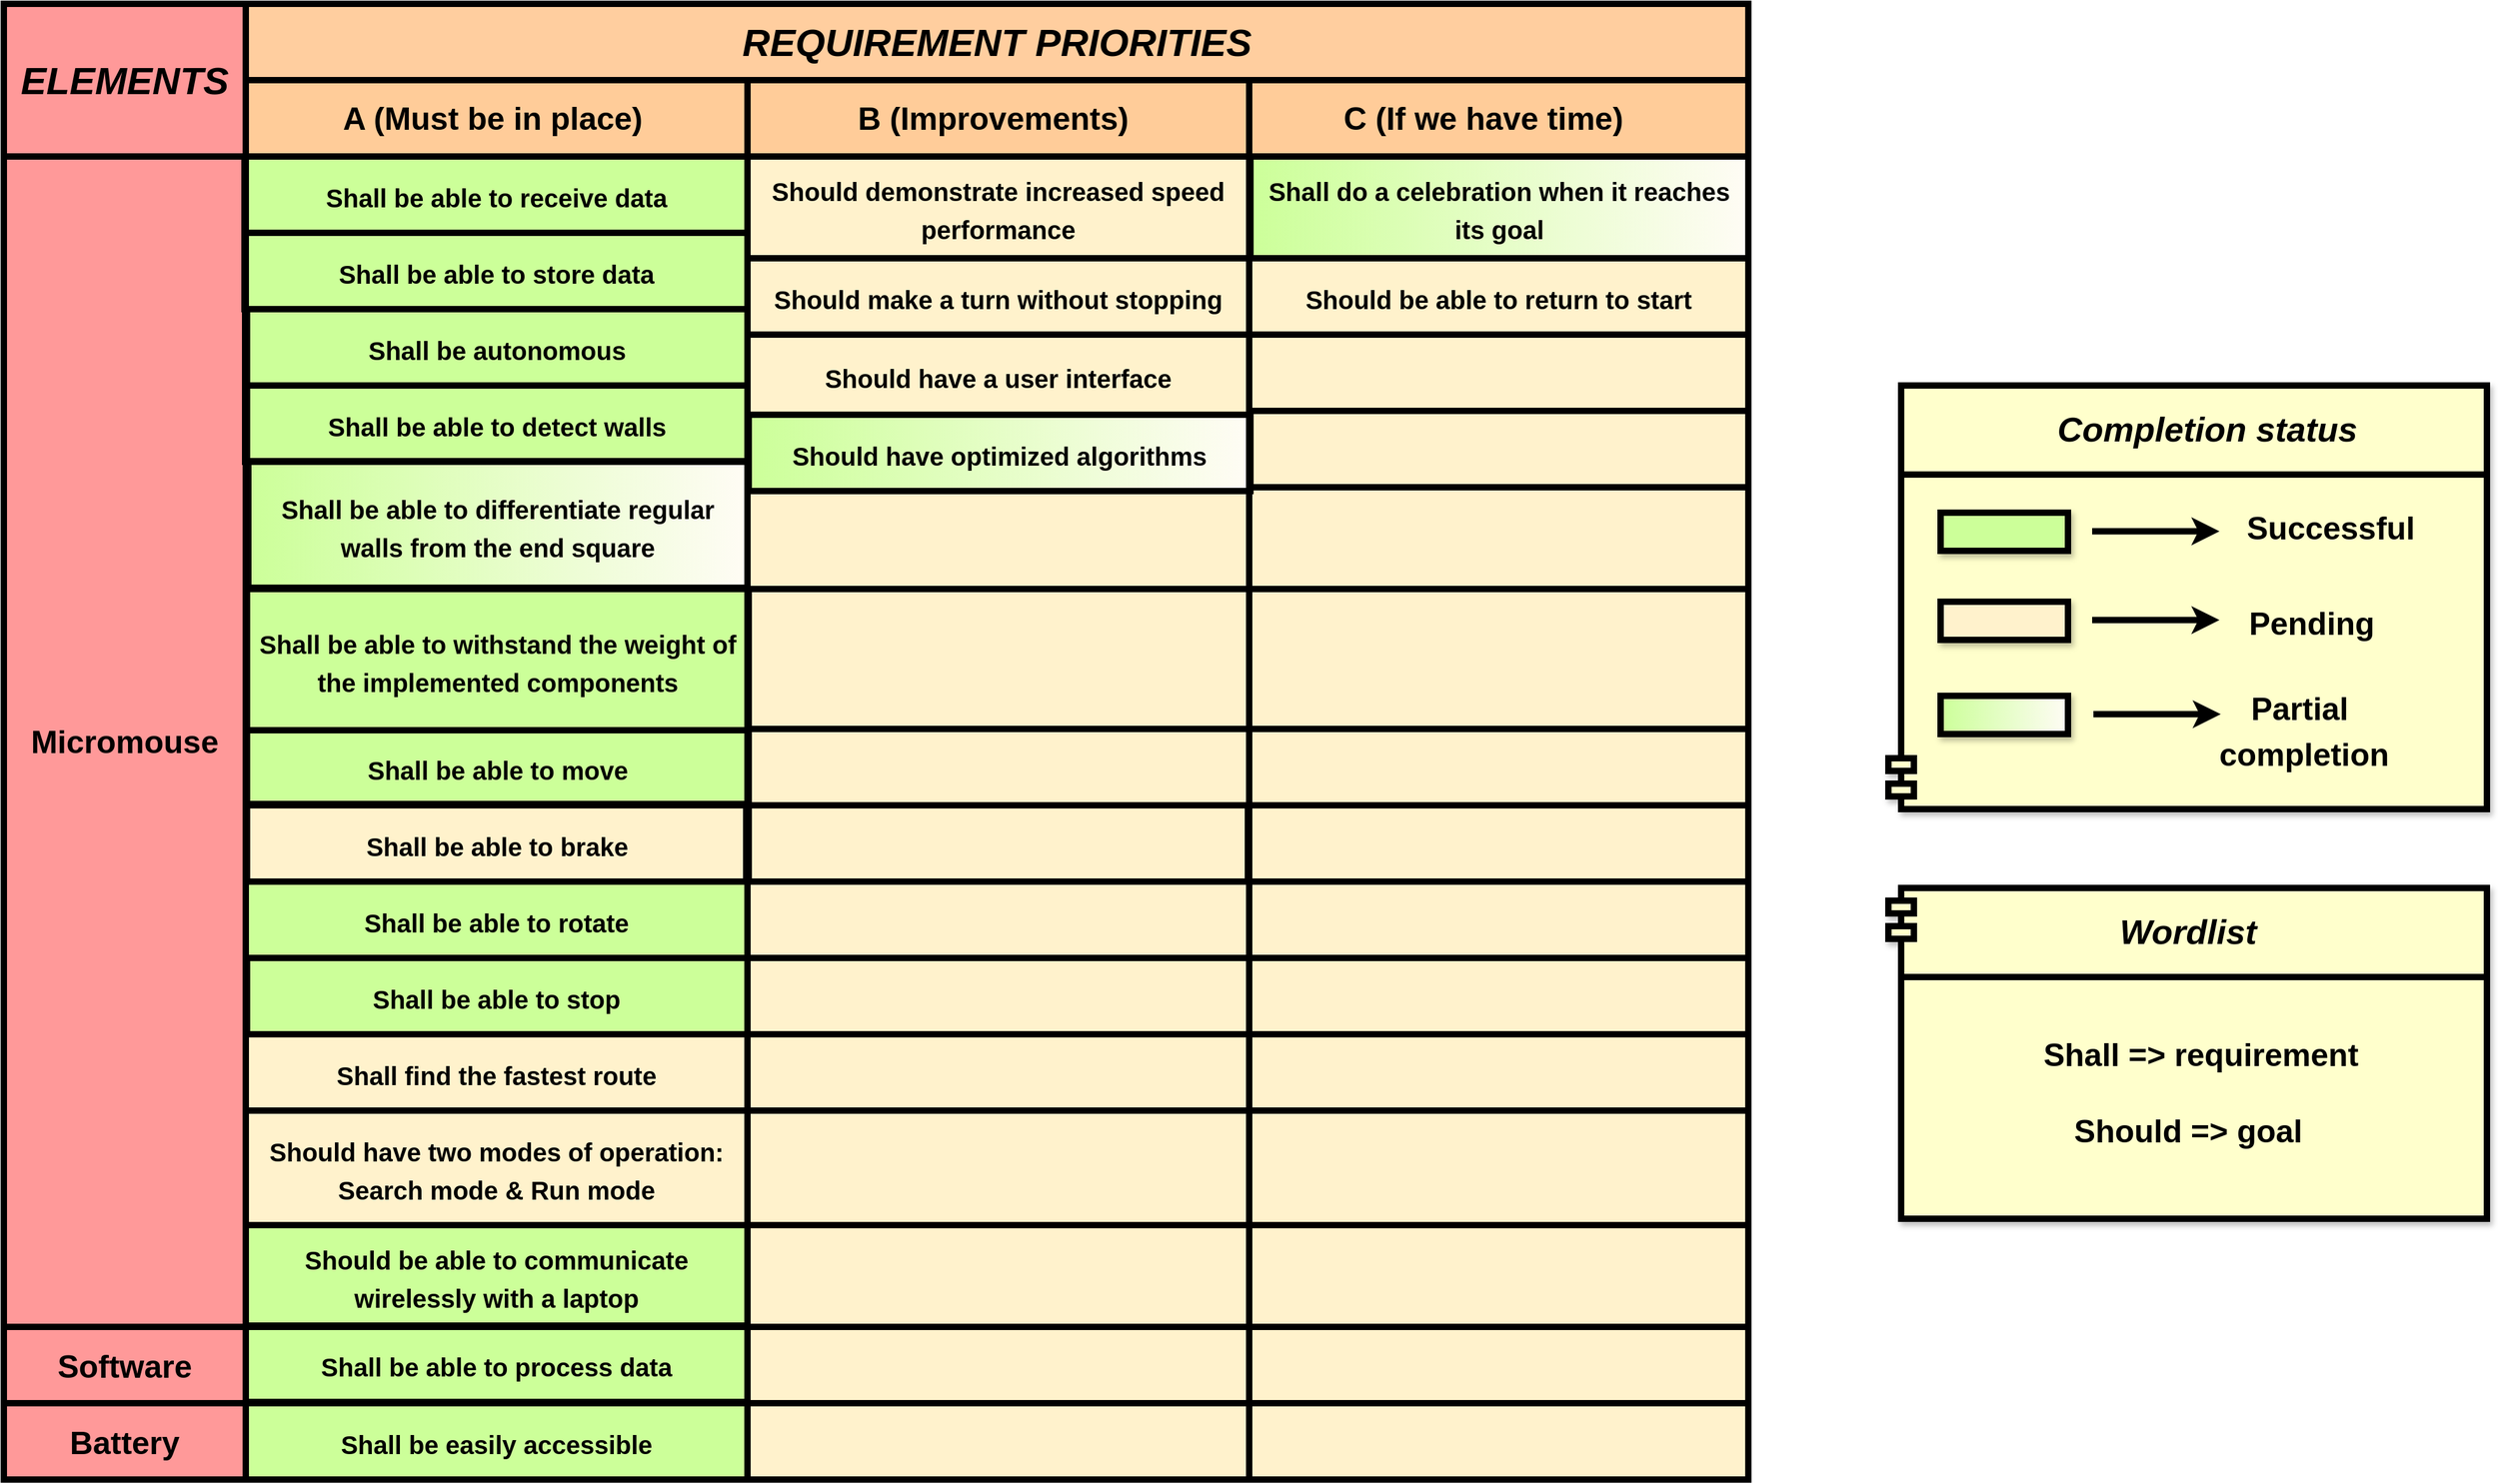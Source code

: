 <mxfile version="20.2.8" type="device"><diagram id="etVyV0M8yrQyNpjQ7y32" name="Page-1"><mxGraphModel dx="1182" dy="531" grid="0" gridSize="10" guides="1" tooltips="1" connect="1" arrows="1" fold="1" page="0" pageScale="1" pageWidth="827" pageHeight="1169" math="0" shadow="0"><root><mxCell id="0"/><mxCell id="1" parent="0"/><mxCell id="e1AO-33ZOmTnDqDT9RiV-155" value="" style="rounded=0;whiteSpace=wrap;html=1;strokeWidth=5;fontSize=17;fillColor=#fff2cc;gradientDirection=west;strokeColor=#d6b656;" parent="1" vertex="1"><mxGeometry x="20" y="270" width="1180" height="1040" as="geometry"/></mxCell><mxCell id="e1AO-33ZOmTnDqDT9RiV-84" value="" style="rounded=0;whiteSpace=wrap;html=1;fontSize=16;strokeWidth=5;fillColor=#FFCC99;gradientColor=none;gradientDirection=west;" parent="1" vertex="1"><mxGeometry x="20" y="210" width="1180" height="60" as="geometry"/></mxCell><mxCell id="e1AO-33ZOmTnDqDT9RiV-8" value="&lt;font size=&quot;1&quot; style=&quot;&quot;&gt;&lt;b style=&quot;&quot;&gt;&lt;i style=&quot;font-size: 30px;&quot;&gt;REQUIREMENT PRIORITIES&lt;/i&gt;&lt;/b&gt;&lt;/font&gt;" style="rounded=0;whiteSpace=wrap;html=1;fontSize=16;strokeWidth=5;fillColor=#FFCE9F;gradientColor=none;gradientDirection=south;" parent="1" vertex="1"><mxGeometry x="20" y="150" width="1180" height="60" as="geometry"/></mxCell><mxCell id="e1AO-33ZOmTnDqDT9RiV-12" value="&lt;font size=&quot;1&quot; style=&quot;&quot;&gt;&lt;b style=&quot;font-size: 25px;&quot;&gt;C (If we have time)&amp;nbsp;&lt;/b&gt;&lt;/font&gt;" style="text;html=1;align=center;verticalAlign=middle;resizable=0;points=[];autosize=1;strokeColor=none;fillColor=none;fontSize=26;" parent="1" vertex="1"><mxGeometry x="870" y="220" width="250" height="40" as="geometry"/></mxCell><mxCell id="e1AO-33ZOmTnDqDT9RiV-21" value="&lt;b&gt;&lt;font size=&quot;1&quot; style=&quot;&quot;&gt;&lt;i style=&quot;font-size: 30px;&quot;&gt;ELEMENTS&lt;/i&gt;&lt;/font&gt;&lt;/b&gt;" style="rounded=0;whiteSpace=wrap;html=1;strokeWidth=5;fontSize=24;fillColor=#FF9999;gradientColor=none;gradientDirection=south;" parent="1" vertex="1"><mxGeometry x="-170" y="150" width="190" height="120" as="geometry"/></mxCell><mxCell id="e1AO-33ZOmTnDqDT9RiV-27" value="&lt;span&gt;&lt;font style=&quot;font-size: 25px;&quot;&gt;Micromouse&lt;/font&gt;&lt;/span&gt;" style="rounded=0;whiteSpace=wrap;html=1;strokeWidth=5;fontSize=24;fillColor=#FF9999;gradientColor=none;gradientDirection=west;fontStyle=1" parent="1" vertex="1"><mxGeometry x="-170" y="270" width="190" height="920" as="geometry"/></mxCell><mxCell id="e1AO-33ZOmTnDqDT9RiV-45" value="&lt;span&gt;&lt;font style=&quot;font-size: 25px;&quot;&gt;Software&lt;/font&gt;&lt;/span&gt;" style="rounded=0;whiteSpace=wrap;html=1;strokeWidth=5;fontSize=20;fillColor=#FF9999;gradientColor=none;gradientDirection=west;fontStyle=1" parent="1" vertex="1"><mxGeometry x="-170" y="1190" width="190" height="60" as="geometry"/></mxCell><mxCell id="e1AO-33ZOmTnDqDT9RiV-46" value="&lt;span style=&quot;font-size: 25px;&quot;&gt;&lt;b&gt;Battery&lt;/b&gt;&lt;/span&gt;" style="rounded=0;whiteSpace=wrap;html=1;strokeWidth=5;fontSize=20;fillColor=#FF9999;gradientColor=none;gradientDirection=west;" parent="1" vertex="1"><mxGeometry x="-170" y="1250" width="190" height="60" as="geometry"/></mxCell><mxCell id="e1AO-33ZOmTnDqDT9RiV-86" value="&lt;font size=&quot;1&quot; style=&quot;&quot;&gt;&lt;b style=&quot;font-size: 25px;&quot;&gt;A (Must be in place)&amp;nbsp;&lt;/b&gt;&lt;/font&gt;" style="text;html=1;align=center;verticalAlign=middle;resizable=0;points=[];autosize=1;strokeColor=none;fillColor=none;fontSize=26;" parent="1" vertex="1"><mxGeometry x="82" y="220" width="270" height="40" as="geometry"/></mxCell><mxCell id="e1AO-33ZOmTnDqDT9RiV-88" value="" style="endArrow=none;html=1;rounded=0;strokeWidth=5;fontSize=25;" parent="1" edge="1"><mxGeometry width="50" height="50" relative="1" as="geometry"><mxPoint x="414" y="270" as="sourcePoint"/><mxPoint x="414" y="210" as="targetPoint"/></mxGeometry></mxCell><mxCell id="e1AO-33ZOmTnDqDT9RiV-11" value="&lt;font size=&quot;1&quot; style=&quot;&quot;&gt;&lt;b style=&quot;font-size: 25px;&quot;&gt;B (Improvements)&amp;nbsp;&lt;/b&gt;&lt;/font&gt;" style="text;html=1;align=center;verticalAlign=middle;resizable=0;points=[];autosize=1;strokeColor=none;fillColor=none;fontSize=26;" parent="1" vertex="1"><mxGeometry x="490" y="220" width="240" height="40" as="geometry"/></mxCell><mxCell id="e1AO-33ZOmTnDqDT9RiV-90" value="" style="endArrow=none;html=1;rounded=0;strokeWidth=5;fontSize=25;" parent="1" edge="1"><mxGeometry width="50" height="50" relative="1" as="geometry"><mxPoint x="808" y="270" as="sourcePoint"/><mxPoint x="808" y="210" as="targetPoint"/></mxGeometry></mxCell><mxCell id="e1AO-33ZOmTnDqDT9RiV-92" value="&lt;span style=&quot;font-size: 20px;&quot;&gt;Should demonstrate increased speed performance&lt;/span&gt;" style="rounded=0;whiteSpace=wrap;html=1;strokeWidth=5;fontSize=25;fillColor=none;gradientColor=none;gradientDirection=west;fontStyle=1" parent="1" vertex="1"><mxGeometry x="414" y="270" width="394" height="80" as="geometry"/></mxCell><mxCell id="e1AO-33ZOmTnDqDT9RiV-93" value="&lt;span style=&quot;font-size: 20px;&quot;&gt;Should make a turn without stopping&lt;/span&gt;" style="rounded=0;whiteSpace=wrap;html=1;strokeWidth=5;fontSize=25;fillColor=none;gradientColor=none;gradientDirection=west;fontStyle=1" parent="1" vertex="1"><mxGeometry x="414" y="350" width="394" height="60" as="geometry"/></mxCell><mxCell id="e1AO-33ZOmTnDqDT9RiV-94" value="&lt;span style=&quot;font-size: 20px;&quot;&gt;Should have a user interface&lt;/span&gt;" style="rounded=0;whiteSpace=wrap;html=1;strokeWidth=5;fontSize=25;fillColor=none;gradientColor=none;gradientDirection=west;fontStyle=1" parent="1" vertex="1"><mxGeometry x="414" y="410" width="394" height="63" as="geometry"/></mxCell><mxCell id="e1AO-33ZOmTnDqDT9RiV-97" value="&lt;font style=&quot;font-size: 20px;&quot;&gt;Should be able to return to start&lt;/font&gt;" style="rounded=0;whiteSpace=wrap;html=1;strokeWidth=5;fontSize=25;fillColor=none;gradientColor=none;gradientDirection=west;fontStyle=1" parent="1" vertex="1"><mxGeometry x="808" y="350" width="392" height="60" as="geometry"/></mxCell><mxCell id="e1AO-33ZOmTnDqDT9RiV-102" value="" style="rounded=0;whiteSpace=wrap;html=1;strokeWidth=5;fontSize=25;fillColor=none;gradientColor=none;gradientDirection=west;fontStyle=1" parent="1" vertex="1"><mxGeometry x="414" y="610" width="394" height="110" as="geometry"/></mxCell><mxCell id="e1AO-33ZOmTnDqDT9RiV-103" value="" style="rounded=0;whiteSpace=wrap;html=1;strokeWidth=5;fontSize=25;fillColor=none;gradientColor=none;gradientDirection=west;fontStyle=1" parent="1" vertex="1"><mxGeometry x="808" y="610" width="392" height="110" as="geometry"/></mxCell><mxCell id="e1AO-33ZOmTnDqDT9RiV-104" value="" style="rounded=0;whiteSpace=wrap;html=1;strokeWidth=5;fontSize=25;fillColor=none;gradientColor=none;gradientDirection=west;fontStyle=1" parent="1" vertex="1"><mxGeometry x="414" y="530" width="394" height="80" as="geometry"/></mxCell><mxCell id="e1AO-33ZOmTnDqDT9RiV-105" value="" style="rounded=0;whiteSpace=wrap;html=1;strokeWidth=5;fontSize=25;fillColor=none;gradientColor=none;gradientDirection=west;fontStyle=1" parent="1" vertex="1"><mxGeometry x="808" y="530" width="392" height="80" as="geometry"/></mxCell><mxCell id="e1AO-33ZOmTnDqDT9RiV-106" value="" style="rounded=0;whiteSpace=wrap;html=1;strokeWidth=5;fontSize=25;fillColor=none;gradientColor=none;gradientDirection=west;fontStyle=1" parent="1" vertex="1"><mxGeometry x="808" y="470" width="392" height="60" as="geometry"/></mxCell><mxCell id="e1AO-33ZOmTnDqDT9RiV-107" value="" style="rounded=0;whiteSpace=wrap;html=1;strokeWidth=5;fontSize=25;fillColor=none;gradientColor=none;gradientDirection=west;fontStyle=1" parent="1" vertex="1"><mxGeometry x="808" y="410" width="392" height="60" as="geometry"/></mxCell><mxCell id="e1AO-33ZOmTnDqDT9RiV-108" value="" style="rounded=0;whiteSpace=wrap;html=1;strokeWidth=5;fontSize=25;fillColor=none;gradientColor=none;gradientDirection=west;fontStyle=1" parent="1" vertex="1"><mxGeometry x="413" y="780" width="394" height="60" as="geometry"/></mxCell><mxCell id="e1AO-33ZOmTnDqDT9RiV-109" value="" style="rounded=0;whiteSpace=wrap;html=1;strokeWidth=5;fontSize=25;fillColor=none;gradientColor=none;gradientDirection=west;fontStyle=1" parent="1" vertex="1"><mxGeometry x="808" y="720" width="392" height="60" as="geometry"/></mxCell><mxCell id="e1AO-33ZOmTnDqDT9RiV-110" value="" style="rounded=0;whiteSpace=wrap;html=1;strokeWidth=5;fontSize=25;fillColor=none;gradientColor=none;gradientDirection=west;fontStyle=1" parent="1" vertex="1"><mxGeometry x="412" y="720" width="396" height="60" as="geometry"/></mxCell><mxCell id="e1AO-33ZOmTnDqDT9RiV-111" value="" style="rounded=0;whiteSpace=wrap;html=1;strokeWidth=5;fontSize=25;fillColor=none;gradientColor=none;gradientDirection=west;fontStyle=1" parent="1" vertex="1"><mxGeometry x="808" y="780" width="392" height="60" as="geometry"/></mxCell><mxCell id="e1AO-33ZOmTnDqDT9RiV-112" value="" style="rounded=0;whiteSpace=wrap;html=1;strokeWidth=5;fontSize=25;fillColor=none;gradientColor=none;gradientDirection=west;fontStyle=1" parent="1" vertex="1"><mxGeometry x="21" y="780" width="394" height="60" as="geometry"/></mxCell><mxCell id="e1AO-33ZOmTnDqDT9RiV-113" value="" style="rounded=0;whiteSpace=wrap;html=1;strokeWidth=5;fontSize=25;fillColor=none;gradientColor=none;gradientDirection=west;fontStyle=1" parent="1" vertex="1"><mxGeometry x="808" y="840" width="392" height="60" as="geometry"/></mxCell><mxCell id="e1AO-33ZOmTnDqDT9RiV-114" value="" style="rounded=0;whiteSpace=wrap;html=1;strokeWidth=5;fontSize=25;fillColor=none;gradientColor=none;gradientDirection=west;fontStyle=1" parent="1" vertex="1"><mxGeometry x="414" y="900" width="394" height="60" as="geometry"/></mxCell><mxCell id="e1AO-33ZOmTnDqDT9RiV-115" value="" style="rounded=0;whiteSpace=wrap;html=1;strokeWidth=5;fontSize=25;fillColor=none;gradientColor=none;gradientDirection=west;fontStyle=1" parent="1" vertex="1"><mxGeometry x="808" y="900" width="392" height="60" as="geometry"/></mxCell><mxCell id="e1AO-33ZOmTnDqDT9RiV-116" value="" style="rounded=0;whiteSpace=wrap;html=1;strokeWidth=5;fontSize=25;fillColor=none;gradientColor=none;gradientDirection=west;fontStyle=1" parent="1" vertex="1"><mxGeometry x="414" y="960" width="394" height="60" as="geometry"/></mxCell><mxCell id="e1AO-33ZOmTnDqDT9RiV-117" value="" style="rounded=0;whiteSpace=wrap;html=1;strokeWidth=5;fontSize=25;fillColor=none;gradientColor=none;gradientDirection=west;fontStyle=1" parent="1" vertex="1"><mxGeometry x="808" y="960" width="392" height="60" as="geometry"/></mxCell><mxCell id="e1AO-33ZOmTnDqDT9RiV-118" value="" style="rounded=0;whiteSpace=wrap;html=1;strokeWidth=5;fontSize=25;fillColor=none;gradientColor=none;gradientDirection=west;fontStyle=1" parent="1" vertex="1"><mxGeometry x="414" y="1020" width="394" height="90" as="geometry"/></mxCell><mxCell id="e1AO-33ZOmTnDqDT9RiV-119" value="" style="rounded=0;whiteSpace=wrap;html=1;strokeWidth=5;fontSize=25;fillColor=none;gradientColor=none;gradientDirection=west;fontStyle=1" parent="1" vertex="1"><mxGeometry x="808" y="1020" width="392" height="90" as="geometry"/></mxCell><mxCell id="e1AO-33ZOmTnDqDT9RiV-121" value="" style="rounded=0;whiteSpace=wrap;html=1;strokeWidth=5;fontSize=25;fillColor=none;gradientColor=none;gradientDirection=west;fontStyle=1" parent="1" vertex="1"><mxGeometry x="808" y="1110" width="392" height="80" as="geometry"/></mxCell><mxCell id="e1AO-33ZOmTnDqDT9RiV-122" value="&lt;span style=&quot;color: rgba(0, 0, 0, 0); font-family: monospace; font-size: 0px; text-align: start;&quot;&gt;%3CmxGraphModel%3E%3Croot%3E%3CmxCell%20id%3D%220%22%2F%3E%3CmxCell%20id%3D%221%22%20parent%3D%220%22%2F%3E%3CmxCell%20id%3D%222%22%20value%3D%22%26lt%3Bfont%20face%3D%26quot%3BArial%2C%20sans-serif%26quot%3B%26gt%3B%26lt%3Bspan%20style%3D%26quot%3Bfont-size%3A%2020px%3B%26quot%3B%26gt%3BShall%20be%20able%20to%20process%20data%26lt%3B%2Fspan%26gt%3B%26lt%3B%2Ffont%26gt%3B%22%20style%3D%22rounded%3D0%3BwhiteSpace%3Dwrap%3Bhtml%3D1%3BstrokeWidth%3D5%3BfontSize%3D25%3BfillColor%3D%23FFFFFF%3BgradientColor%3Dnone%3BgradientDirection%3Dwest%3B%22%20vertex%3D%221%22%20parent%3D%221%22%3E%3CmxGeometry%20x%3D%2220%22%20y%3D%221190%22%20width%3D%22394%22%20height%3D%2260%22%20as%3D%22geometry%22%2F%3E%3C%2FmxCell%3E%3C%2Froot%3E%3C%2FmxGraphModel%3E&lt;/span&gt;" style="rounded=0;whiteSpace=wrap;html=1;strokeWidth=5;fontSize=25;fillColor=none;gradientColor=none;gradientDirection=west;fontStyle=1" parent="1" vertex="1"><mxGeometry x="414" y="1190" width="394" height="60" as="geometry"/></mxCell><mxCell id="e1AO-33ZOmTnDqDT9RiV-123" value="&lt;span style=&quot;color: rgba(0, 0, 0, 0); font-family: monospace; font-size: 0px; text-align: start;&quot;&gt;%3CmxGraphModel%3E%3Croot%3E%3CmxCell%20id%3D%220%22%2F%3E%3CmxCell%20id%3D%221%22%20parent%3D%220%22%2F%3E%3CmxCell%20id%3D%222%22%20value%3D%22%26lt%3Bfont%20face%3D%26quot%3BArial%2C%20sans-serif%26quot%3B%26gt%3B%26lt%3Bspan%20style%3D%26quot%3Bfont-size%3A%2020px%3B%26quot%3B%26gt%3BShall%20be%20able%20to%20process%20data%26lt%3B%2Fspan%26gt%3B%26lt%3B%2Ffont%26gt%3B%22%20style%3D%22rounded%3D0%3BwhiteSpace%3Dwrap%3Bhtml%3D1%3BstrokeWidth%3D5%3BfontSize%3D25%3BfillColor%3D%23FFFFFF%3BgradientColor%3Dnone%3BgradientDirection%3Dwest%3B%22%20vertex%3D%221%22%20parent%3D%221%22%3E%3CmxGeometry%20x%3D%2220%22%20y%3D%221190%22%20width%3D%22394%22%20height%3D%2260%22%20as%3D%22geometry%22%2F%3E%3C%2FmxCell%3E%3C%2Froot%3E%3C%2FmxGraphModel%3E&lt;/span&gt;" style="rounded=0;whiteSpace=wrap;html=1;strokeWidth=5;fontSize=25;fillColor=none;gradientColor=none;gradientDirection=west;fontStyle=1" parent="1" vertex="1"><mxGeometry x="808" y="1190" width="392" height="60" as="geometry"/></mxCell><mxCell id="e1AO-33ZOmTnDqDT9RiV-124" value="" style="rounded=0;whiteSpace=wrap;html=1;strokeWidth=5;fontSize=25;fillColor=none;gradientColor=none;gradientDirection=west;" parent="1" vertex="1"><mxGeometry x="414" y="1250" width="394" height="60" as="geometry"/></mxCell><mxCell id="e1AO-33ZOmTnDqDT9RiV-125" value="" style="rounded=0;whiteSpace=wrap;html=1;strokeWidth=5;fontSize=25;fillColor=none;gradientColor=none;gradientDirection=west;" parent="1" vertex="1"><mxGeometry x="808" y="1250" width="392" height="60" as="geometry"/></mxCell><mxCell id="e1AO-33ZOmTnDqDT9RiV-144" value="&lt;span id=&quot;docs-internal-guid-7dd93926-7fff-0476-73ab-c88662d5bdf3&quot;&gt;&lt;span style=&quot;font-family: Arial, sans-serif; background-color: transparent; font-variant-numeric: normal; font-variant-east-asian: normal; vertical-align: baseline;&quot;&gt;&lt;font style=&quot;font-size: 20px;&quot;&gt;Shall be able to brake&lt;/font&gt;&lt;/span&gt;&lt;/span&gt;" style="rounded=0;whiteSpace=wrap;html=1;strokeWidth=5;fontSize=25;fillColor=none;gradientColor=none;gradientDirection=west;fontStyle=1" parent="1" vertex="1"><mxGeometry x="20" y="780" width="395" height="60" as="geometry"/></mxCell><mxCell id="e1AO-33ZOmTnDqDT9RiV-147" value="&lt;font face=&quot;Arial, sans-serif&quot;&gt;&lt;span style=&quot;font-size: 20px;&quot;&gt;Shall find the fastest route&lt;/span&gt;&lt;/font&gt;" style="rounded=0;whiteSpace=wrap;html=1;strokeWidth=5;fontSize=25;fillColor=none;gradientColor=none;gradientDirection=west;fontStyle=1" parent="1" vertex="1"><mxGeometry x="20" y="960" width="394" height="60" as="geometry"/></mxCell><mxCell id="e1AO-33ZOmTnDqDT9RiV-148" value="&lt;span id=&quot;docs-internal-guid-f4375c5e-7fff-8df3-bf49-b718802c861a&quot;&gt;&lt;span style=&quot;font-family: Arial, sans-serif; background-color: transparent; font-variant-numeric: normal; font-variant-east-asian: normal; vertical-align: baseline;&quot;&gt;&lt;font style=&quot;font-size: 20px;&quot;&gt;Should have two modes of operation: Search mode &amp;amp; Run mode&lt;/font&gt;&lt;/span&gt;&lt;/span&gt;" style="rounded=0;whiteSpace=wrap;html=1;strokeWidth=5;fontSize=25;fillColor=none;gradientColor=none;gradientDirection=west;fontStyle=1" parent="1" vertex="1"><mxGeometry x="20" y="1020" width="394" height="90" as="geometry"/></mxCell><mxCell id="e1AO-33ZOmTnDqDT9RiV-150" value="" style="rounded=0;whiteSpace=wrap;html=1;strokeWidth=5;fontSize=25;fillColor=none;gradientColor=none;gradientDirection=west;fontStyle=1" parent="1" vertex="1"><mxGeometry x="414" y="1110" width="394" height="80" as="geometry"/></mxCell><mxCell id="e1AO-33ZOmTnDqDT9RiV-170" value="" style="shape=module;align=left;spacingLeft=20;align=center;verticalAlign=top;shadow=1;strokeColor=#000000;strokeWidth=5;fontSize=27;fillColor=#FFFFCC;gradientColor=none;gradientDirection=south;fontStyle=3" parent="1" vertex="1"><mxGeometry x="1310" y="845" width="470" height="260" as="geometry"/></mxCell><mxCell id="e1AO-33ZOmTnDqDT9RiV-171" value="&lt;b&gt;&lt;i&gt;Wordlist&lt;/i&gt;&lt;/b&gt;" style="text;html=1;align=center;verticalAlign=middle;resizable=0;points=[];autosize=1;strokeColor=none;fillColor=none;fontSize=27;" parent="1" vertex="1"><mxGeometry x="1480" y="855" width="130" height="50" as="geometry"/></mxCell><mxCell id="e1AO-33ZOmTnDqDT9RiV-172" value="" style="endArrow=none;html=1;rounded=0;strokeWidth=5;fontSize=27;exitX=0;exitY=0.25;exitDx=0;exitDy=0;" parent="1" edge="1"><mxGeometry width="50" height="50" relative="1" as="geometry"><mxPoint x="1320" y="915" as="sourcePoint"/><mxPoint x="1780" y="915" as="targetPoint"/></mxGeometry></mxCell><mxCell id="e1AO-33ZOmTnDqDT9RiV-174" value="" style="shape=module;align=left;spacingLeft=20;align=center;verticalAlign=top;shadow=1;strokeColor=#000000;strokeWidth=5;fontSize=27;fillColor=#FFFFCC;gradientColor=none;gradientDirection=south;fontStyle=3;flipV=1;" parent="1" vertex="1"><mxGeometry x="1310" y="450" width="470" height="333" as="geometry"/></mxCell><mxCell id="e1AO-33ZOmTnDqDT9RiV-175" value="&lt;b&gt;&lt;i&gt;Completion status&lt;/i&gt;&lt;/b&gt;" style="text;html=1;align=center;verticalAlign=middle;resizable=0;points=[];autosize=1;strokeColor=none;fillColor=none;fontSize=27;" parent="1" vertex="1"><mxGeometry x="1430" y="460" width="260" height="50" as="geometry"/></mxCell><mxCell id="e1AO-33ZOmTnDqDT9RiV-176" value="" style="endArrow=none;html=1;rounded=0;strokeWidth=5;fontSize=27;exitX=0;exitY=0.25;exitDx=0;exitDy=0;" parent="1" edge="1"><mxGeometry width="50" height="50" relative="1" as="geometry"><mxPoint x="1320" y="520" as="sourcePoint"/><mxPoint x="1780" y="520" as="targetPoint"/></mxGeometry></mxCell><mxCell id="e1AO-33ZOmTnDqDT9RiV-177" value="" style="rounded=0;whiteSpace=wrap;html=1;shadow=1;strokeColor=#000000;strokeWidth=5;fontSize=30;fillColor=#CCFF99;gradientColor=none;gradientDirection=south;" parent="1" vertex="1"><mxGeometry x="1351" y="550" width="100" height="30" as="geometry"/></mxCell><mxCell id="e1AO-33ZOmTnDqDT9RiV-182" value="" style="endArrow=classic;html=1;rounded=0;strokeWidth=5;fontSize=30;" parent="1" edge="1"><mxGeometry width="50" height="50" relative="1" as="geometry"><mxPoint x="1470" y="564.6" as="sourcePoint"/><mxPoint x="1570" y="564.6" as="targetPoint"/></mxGeometry></mxCell><mxCell id="e1AO-33ZOmTnDqDT9RiV-183" value="&lt;b&gt;&lt;font style=&quot;font-size: 25px;&quot;&gt;Successful&lt;/font&gt;&lt;/b&gt;" style="text;html=1;align=center;verticalAlign=middle;resizable=0;points=[];autosize=1;strokeColor=none;fillColor=none;fontSize=30;" parent="1" vertex="1"><mxGeometry x="1577" y="534.5" width="160" height="50" as="geometry"/></mxCell><mxCell id="e1AO-33ZOmTnDqDT9RiV-186" value="" style="rounded=0;whiteSpace=wrap;html=1;shadow=1;strokeColor=#000000;strokeWidth=5;fontSize=30;fillColor=#FFF2CC;gradientColor=none;gradientDirection=south;" parent="1" vertex="1"><mxGeometry x="1351" y="620" width="100" height="30" as="geometry"/></mxCell><mxCell id="e1AO-33ZOmTnDqDT9RiV-187" value="" style="endArrow=classic;html=1;rounded=0;strokeWidth=5;fontSize=30;" parent="1" edge="1"><mxGeometry width="50" height="50" relative="1" as="geometry"><mxPoint x="1470" y="634.41" as="sourcePoint"/><mxPoint x="1570" y="634.41" as="targetPoint"/></mxGeometry></mxCell><mxCell id="e1AO-33ZOmTnDqDT9RiV-188" value="&lt;b&gt;&lt;font style=&quot;font-size: 25px;&quot;&gt;Pending&lt;/font&gt;&lt;/b&gt;" style="text;html=1;align=center;verticalAlign=middle;resizable=0;points=[];autosize=1;strokeColor=none;fillColor=none;fontSize=30;" parent="1" vertex="1"><mxGeometry x="1582" y="610" width="120" height="50" as="geometry"/></mxCell><mxCell id="XlJEpN7_wSW7Ie-zotUY-3" value="" style="rounded=0;whiteSpace=wrap;html=1;fillColor=#CCFF99;strokeWidth=5;" parent="1" vertex="1"><mxGeometry x="20" y="720" width="394" height="60" as="geometry"/></mxCell><mxCell id="e1AO-33ZOmTnDqDT9RiV-189" value="&lt;b&gt;Shall =&amp;gt; requirement&lt;/b&gt;" style="text;html=1;align=center;verticalAlign=middle;resizable=0;points=[];autosize=1;strokeColor=none;fillColor=none;fontSize=25;" parent="1" vertex="1"><mxGeometry x="1420" y="955" width="270" height="40" as="geometry"/></mxCell><mxCell id="e1AO-33ZOmTnDqDT9RiV-190" value="&lt;b&gt;Should =&amp;gt; goal&lt;/b&gt;" style="text;html=1;align=center;verticalAlign=middle;resizable=0;points=[];autosize=1;strokeColor=none;fillColor=none;fontSize=25;" parent="1" vertex="1"><mxGeometry x="1445" y="1015" width="200" height="40" as="geometry"/></mxCell><mxCell id="XlJEpN7_wSW7Ie-zotUY-2" value="" style="rounded=0;whiteSpace=wrap;html=1;fillColor=#CCFF99;strokeWidth=5;" parent="1" vertex="1"><mxGeometry x="20" y="1110" width="394" height="80" as="geometry"/></mxCell><mxCell id="e1AO-33ZOmTnDqDT9RiV-149" value="&lt;font face=&quot;Arial, sans-serif&quot;&gt;&lt;span style=&quot;font-size: 20px;&quot;&gt;Should be able to communicate wirelessly with a laptop&lt;/span&gt;&lt;/font&gt;" style="rounded=0;whiteSpace=wrap;html=1;strokeWidth=5;fontSize=25;fillColor=none;gradientColor=none;gradientDirection=west;fontStyle=1" parent="1" vertex="1"><mxGeometry x="20" y="1110" width="394" height="80" as="geometry"/></mxCell><mxCell id="XlJEpN7_wSW7Ie-zotUY-4" value="" style="rounded=0;whiteSpace=wrap;html=1;fillColor=#CCFF99;strokeWidth=5;" parent="1" vertex="1"><mxGeometry x="20" y="840" width="394" height="60" as="geometry"/></mxCell><mxCell id="e1AO-33ZOmTnDqDT9RiV-35" value="&lt;span id=&quot;docs-internal-guid-7dd93926-7fff-0476-73ab-c88662d5bdf3&quot;&gt;&lt;span style=&quot;font-family: Arial, sans-serif; background-color: transparent; font-variant-numeric: normal; font-variant-east-asian: normal; vertical-align: baseline;&quot;&gt;&lt;font style=&quot;font-size: 20px;&quot;&gt;Shall be able to move&lt;/font&gt;&lt;/span&gt;&lt;/span&gt;" style="rounded=0;whiteSpace=wrap;html=1;strokeWidth=5;fontSize=25;fillColor=none;gradientColor=none;gradientDirection=west;fontStyle=1" parent="1" vertex="1"><mxGeometry x="21" y="721" width="394" height="58" as="geometry"/></mxCell><mxCell id="e1AO-33ZOmTnDqDT9RiV-146" value="&lt;span id=&quot;docs-internal-guid-7dd93926-7fff-0476-73ab-c88662d5bdf3&quot;&gt;&lt;span style=&quot;font-family: Arial, sans-serif; background-color: transparent; font-variant-numeric: normal; font-variant-east-asian: normal; vertical-align: baseline;&quot;&gt;&lt;font style=&quot;font-size: 20px;&quot;&gt;Shall be able to rotate&lt;/font&gt;&lt;/span&gt;&lt;/span&gt;" style="rounded=0;whiteSpace=wrap;html=1;strokeWidth=5;fontSize=25;fillColor=none;gradientColor=none;gradientDirection=west;fontStyle=1" parent="1" vertex="1"><mxGeometry x="20" y="840" width="394" height="60" as="geometry"/></mxCell><mxCell id="XlJEpN7_wSW7Ie-zotUY-7" value="" style="rounded=0;whiteSpace=wrap;html=1;fillColor=#CCFF99;strokeWidth=5;" parent="1" vertex="1"><mxGeometry x="21" y="900" width="393" height="60" as="geometry"/></mxCell><mxCell id="e1AO-33ZOmTnDqDT9RiV-132" value="&lt;span id=&quot;docs-internal-guid-7dd93926-7fff-0476-73ab-c88662d5bdf3&quot;&gt;&lt;span style=&quot;font-family: Arial, sans-serif; background-color: transparent; font-variant-numeric: normal; font-variant-east-asian: normal; vertical-align: baseline;&quot;&gt;&lt;font style=&quot;font-size: 20px;&quot;&gt;Shall be able to stop&lt;/font&gt;&lt;/span&gt;&lt;/span&gt;" style="rounded=0;whiteSpace=wrap;html=1;strokeWidth=5;fontSize=25;fillColor=none;gradientColor=none;gradientDirection=west;fontStyle=1" parent="1" vertex="1"><mxGeometry x="20" y="900" width="394" height="60" as="geometry"/></mxCell><mxCell id="XlJEpN7_wSW7Ie-zotUY-8" value="" style="rounded=0;whiteSpace=wrap;html=1;fillColor=#CCFF99;strokeWidth=5;" parent="1" vertex="1"><mxGeometry x="19" y="330" width="395" height="60" as="geometry"/></mxCell><mxCell id="XlJEpN7_wSW7Ie-zotUY-9" value="" style="rounded=0;whiteSpace=wrap;html=1;fillColor=#CCFF99;strokeWidth=5;" parent="1" vertex="1"><mxGeometry x="19.5" y="390" width="394.5" height="60" as="geometry"/></mxCell><mxCell id="XlJEpN7_wSW7Ie-zotUY-10" value="" style="rounded=0;whiteSpace=wrap;html=1;fillColor=#CCFF99;strokeWidth=5;" parent="1" vertex="1"><mxGeometry x="19" y="270" width="395" height="60" as="geometry"/></mxCell><mxCell id="e1AO-33ZOmTnDqDT9RiV-31" value="&lt;font style=&quot;font-size: 20px;&quot;&gt;Shall be autonomous&lt;/font&gt;" style="rounded=0;whiteSpace=wrap;html=1;strokeWidth=5;fontSize=25;fillColor=none;gradientColor=none;gradientDirection=west;fontStyle=1" parent="1" vertex="1"><mxGeometry x="21" y="390" width="393" height="60" as="geometry"/></mxCell><mxCell id="e1AO-33ZOmTnDqDT9RiV-30" value="&lt;font style=&quot;font-size: 20px;&quot;&gt;Shall be able to store data&lt;/font&gt;" style="rounded=0;whiteSpace=wrap;html=1;strokeWidth=5;fontSize=25;fillColor=none;gradientColor=none;gradientDirection=west;fontStyle=1" parent="1" vertex="1"><mxGeometry x="20" y="330" width="394" height="60" as="geometry"/></mxCell><mxCell id="e1AO-33ZOmTnDqDT9RiV-29" value="&lt;font style=&quot;font-size: 20px;&quot;&gt;Shall be able to receive data&lt;/font&gt;" style="rounded=0;whiteSpace=wrap;html=1;strokeWidth=5;fontSize=25;fillColor=none;gradientColor=none;gradientDirection=west;fontStyle=1" parent="1" vertex="1"><mxGeometry x="20" y="270" width="394" height="60" as="geometry"/></mxCell><mxCell id="XlJEpN7_wSW7Ie-zotUY-12" value="" style="rounded=0;whiteSpace=wrap;html=1;fillColor=#CCFF99;strokeWidth=5;" parent="1" vertex="1"><mxGeometry x="20" y="1190" width="394" height="60" as="geometry"/></mxCell><mxCell id="XlJEpN7_wSW7Ie-zotUY-13" value="" style="rounded=0;whiteSpace=wrap;html=1;fillColor=#CCFF99;strokeWidth=5;" parent="1" vertex="1"><mxGeometry x="21" y="450" width="393" height="60" as="geometry"/></mxCell><mxCell id="uOK4C_9QDxHrIUh_mglY-3" value="" style="rounded=0;whiteSpace=wrap;html=1;fillColor=#CCFF99;strokeWidth=5;gradientColor=#FFFCF5;gradientDirection=east;" parent="1" vertex="1"><mxGeometry x="22" y="510" width="392" height="99" as="geometry"/></mxCell><mxCell id="e1AO-33ZOmTnDqDT9RiV-140" value="&lt;font style=&quot;font-size: 20px;&quot;&gt;Shall be able to detect walls&lt;/font&gt;" style="rounded=0;whiteSpace=wrap;html=1;strokeWidth=5;fontSize=25;fillColor=none;gradientColor=none;gradientDirection=west;fontStyle=1" parent="1" vertex="1"><mxGeometry x="19.5" y="450" width="394.5" height="60" as="geometry"/></mxCell><mxCell id="e1AO-33ZOmTnDqDT9RiV-44" value="&lt;font face=&quot;Arial, sans-serif&quot;&gt;&lt;span style=&quot;font-size: 20px;&quot;&gt;Shall be able to process data&lt;/span&gt;&lt;/font&gt;" style="rounded=0;whiteSpace=wrap;html=1;strokeWidth=5;fontSize=25;fillColor=none;gradientColor=none;gradientDirection=west;fontStyle=1" parent="1" vertex="1"><mxGeometry x="20" y="1189" width="394" height="60" as="geometry"/></mxCell><mxCell id="XlJEpN7_wSW7Ie-zotUY-15" value="" style="rounded=0;whiteSpace=wrap;html=1;fillColor=#CCFF99;strokeWidth=5;" parent="1" vertex="1"><mxGeometry x="20" y="1249" width="394" height="61" as="geometry"/></mxCell><mxCell id="e1AO-33ZOmTnDqDT9RiV-47" value="&lt;font face=&quot;Arial, sans-serif&quot;&gt;&lt;span style=&quot;font-size: 20px;&quot;&gt;&lt;b&gt;Shall be easily accessible&lt;/b&gt;&lt;/span&gt;&lt;/font&gt;" style="rounded=0;whiteSpace=wrap;html=1;strokeWidth=5;fontSize=25;fillColor=none;gradientColor=none;gradientDirection=west;" parent="1" vertex="1"><mxGeometry x="20" y="1250" width="394" height="60" as="geometry"/></mxCell><mxCell id="uOK4C_9QDxHrIUh_mglY-1" value="" style="rounded=0;whiteSpace=wrap;html=1;fillColor=#CCFF99;strokeWidth=5;gradientColor=#FFFCF5;gradientDirection=east;" parent="1" vertex="1"><mxGeometry x="415" y="473" width="393" height="60" as="geometry"/></mxCell><mxCell id="uOK4C_9QDxHrIUh_mglY-2" value="" style="rounded=0;whiteSpace=wrap;html=1;fillColor=#CCFF99;strokeWidth=5;gradientColor=#FFFCF5;gradientDirection=east;" parent="1" vertex="1"><mxGeometry x="808" y="270" width="392" height="80" as="geometry"/></mxCell><mxCell id="uOK4C_9QDxHrIUh_mglY-4" value="" style="rounded=0;whiteSpace=wrap;html=1;fillColor=#CCFF99;strokeWidth=5;" parent="1" vertex="1"><mxGeometry x="20" y="610" width="394" height="111" as="geometry"/></mxCell><mxCell id="e1AO-33ZOmTnDqDT9RiV-142" value="&lt;span id=&quot;docs-internal-guid-7dd93926-7fff-0476-73ab-c88662d5bdf3&quot;&gt;&lt;span style=&quot;font-family: Arial, sans-serif; background-color: transparent; font-variant-numeric: normal; font-variant-east-asian: normal; vertical-align: baseline;&quot;&gt;&lt;font style=&quot;font-size: 20px;&quot;&gt;Shall be able to withstand the weight of the implemented components&lt;/font&gt;&lt;/span&gt;&lt;/span&gt;" style="rounded=0;whiteSpace=wrap;html=1;strokeWidth=5;fontSize=25;fillColor=none;gradientColor=none;gradientDirection=west;fontStyle=1" parent="1" vertex="1"><mxGeometry x="21" y="610" width="394" height="111" as="geometry"/></mxCell><mxCell id="e1AO-33ZOmTnDqDT9RiV-128" value="&lt;span id=&quot;docs-internal-guid-b6cd6df0-7fff-4977-2a19-5d41a233b6b3&quot;&gt;&lt;span style=&quot;font-family: Arial, sans-serif; background-color: transparent; font-variant-numeric: normal; font-variant-east-asian: normal; vertical-align: baseline;&quot;&gt;&lt;font style=&quot;font-size: 20px;&quot;&gt;Shall be able to differentiate regular walls from the end square&lt;/font&gt;&lt;/span&gt;&lt;/span&gt;" style="rounded=0;whiteSpace=wrap;html=1;strokeWidth=5;fontSize=25;fillColor=none;gradientColor=none;gradientDirection=west;fontStyle=1" parent="1" vertex="1"><mxGeometry x="22" y="509.5" width="392" height="100" as="geometry"/></mxCell><mxCell id="e1AO-33ZOmTnDqDT9RiV-95" value="&lt;span style=&quot;font-size: 20px;&quot;&gt;Should have optimized algorithms&lt;/span&gt;" style="rounded=0;whiteSpace=wrap;html=1;strokeWidth=5;fontSize=25;fillColor=none;gradientColor=none;gradientDirection=west;fontStyle=1" parent="1" vertex="1"><mxGeometry x="415" y="473" width="394" height="60" as="geometry"/></mxCell><mxCell id="e1AO-33ZOmTnDqDT9RiV-96" value="&lt;font style=&quot;font-size: 20px;&quot;&gt;Shall do a celebration when it reaches its goal&lt;/font&gt;" style="rounded=0;whiteSpace=wrap;html=1;strokeWidth=5;fontSize=25;fillColor=none;gradientColor=none;gradientDirection=west;fontStyle=1" parent="1" vertex="1"><mxGeometry x="809" y="270" width="391" height="80" as="geometry"/></mxCell><mxCell id="uOK4C_9QDxHrIUh_mglY-5" value="" style="rounded=0;whiteSpace=wrap;html=1;shadow=1;strokeColor=#000000;strokeWidth=5;fontSize=30;fillColor=#CCFF99;gradientColor=#FFFCF5;gradientDirection=east;" parent="1" vertex="1"><mxGeometry x="1351" y="694" width="100" height="30" as="geometry"/></mxCell><mxCell id="uOK4C_9QDxHrIUh_mglY-6" value="" style="endArrow=classic;html=1;rounded=0;strokeWidth=5;fontSize=30;" parent="1" edge="1"><mxGeometry width="50" height="50" relative="1" as="geometry"><mxPoint x="1471" y="708.41" as="sourcePoint"/><mxPoint x="1571" y="708.41" as="targetPoint"/></mxGeometry></mxCell><mxCell id="uOK4C_9QDxHrIUh_mglY-7" value="&lt;b&gt;&lt;font style=&quot;font-size: 25px;&quot;&gt;Partial&amp;nbsp;&lt;br&gt;completion&lt;br&gt;&lt;/font&gt;&lt;/b&gt;" style="text;html=1;align=center;verticalAlign=middle;resizable=0;points=[];autosize=1;strokeColor=none;fillColor=none;fontSize=30;" parent="1" vertex="1"><mxGeometry x="1560" y="678" width="151" height="84" as="geometry"/></mxCell></root></mxGraphModel></diagram></mxfile>